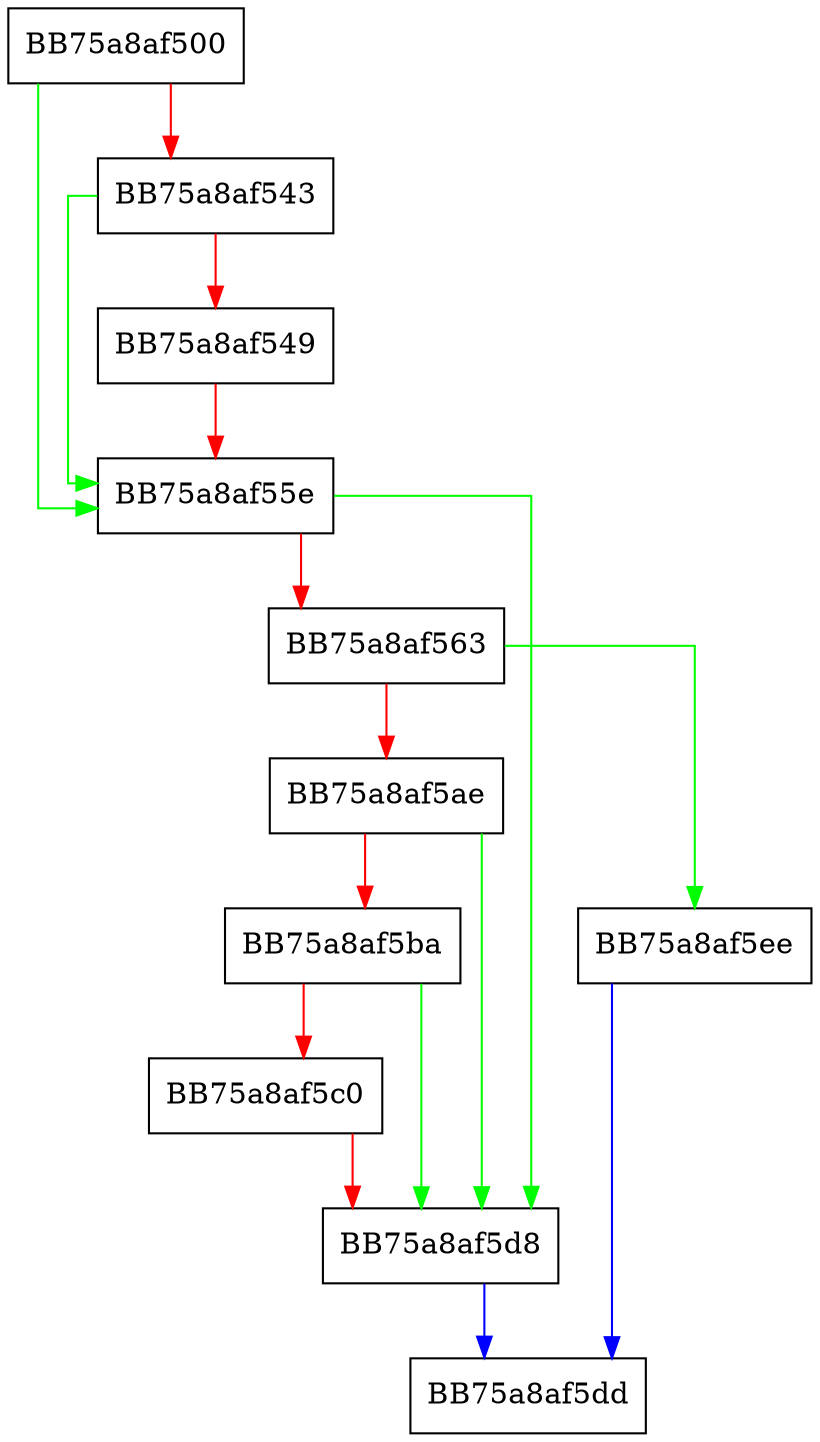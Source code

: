 digraph ServerSetClientConfig {
  node [shape="box"];
  graph [splines=ortho];
  BB75a8af500 -> BB75a8af55e [color="green"];
  BB75a8af500 -> BB75a8af543 [color="red"];
  BB75a8af543 -> BB75a8af55e [color="green"];
  BB75a8af543 -> BB75a8af549 [color="red"];
  BB75a8af549 -> BB75a8af55e [color="red"];
  BB75a8af55e -> BB75a8af5d8 [color="green"];
  BB75a8af55e -> BB75a8af563 [color="red"];
  BB75a8af563 -> BB75a8af5ee [color="green"];
  BB75a8af563 -> BB75a8af5ae [color="red"];
  BB75a8af5ae -> BB75a8af5d8 [color="green"];
  BB75a8af5ae -> BB75a8af5ba [color="red"];
  BB75a8af5ba -> BB75a8af5d8 [color="green"];
  BB75a8af5ba -> BB75a8af5c0 [color="red"];
  BB75a8af5c0 -> BB75a8af5d8 [color="red"];
  BB75a8af5d8 -> BB75a8af5dd [color="blue"];
  BB75a8af5ee -> BB75a8af5dd [color="blue"];
}